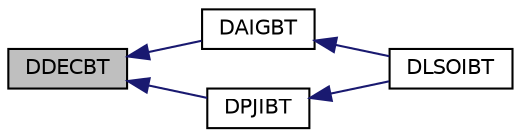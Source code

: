 digraph G
{
  edge [fontname="Helvetica",fontsize="10",labelfontname="Helvetica",labelfontsize="10"];
  node [fontname="Helvetica",fontsize="10",shape=record];
  rankdir=LR;
  Node1 [label="DDECBT",height=0.2,width=0.4,color="black", fillcolor="grey75", style="filled" fontcolor="black"];
  Node1 -> Node2 [dir=back,color="midnightblue",fontsize="10",style="solid",fontname="Helvetica"];
  Node2 [label="DAIGBT",height=0.2,width=0.4,color="black", fillcolor="white", style="filled",URL="$opkda1_8f90.html#ae1fbd82de4d860d8aba886c6fbfa935b"];
  Node2 -> Node3 [dir=back,color="midnightblue",fontsize="10",style="solid",fontname="Helvetica"];
  Node3 [label="DLSOIBT",height=0.2,width=0.4,color="black", fillcolor="white", style="filled",URL="$opkdmain_8f90.html#adba4bd945e718a59e4cbf98ddf8f224c"];
  Node1 -> Node4 [dir=back,color="midnightblue",fontsize="10",style="solid",fontname="Helvetica"];
  Node4 [label="DPJIBT",height=0.2,width=0.4,color="black", fillcolor="white", style="filled",URL="$opkda1_8f90.html#a456b17d8fdf9d52f2bac14d45a3ae24b"];
  Node4 -> Node3 [dir=back,color="midnightblue",fontsize="10",style="solid",fontname="Helvetica"];
}

